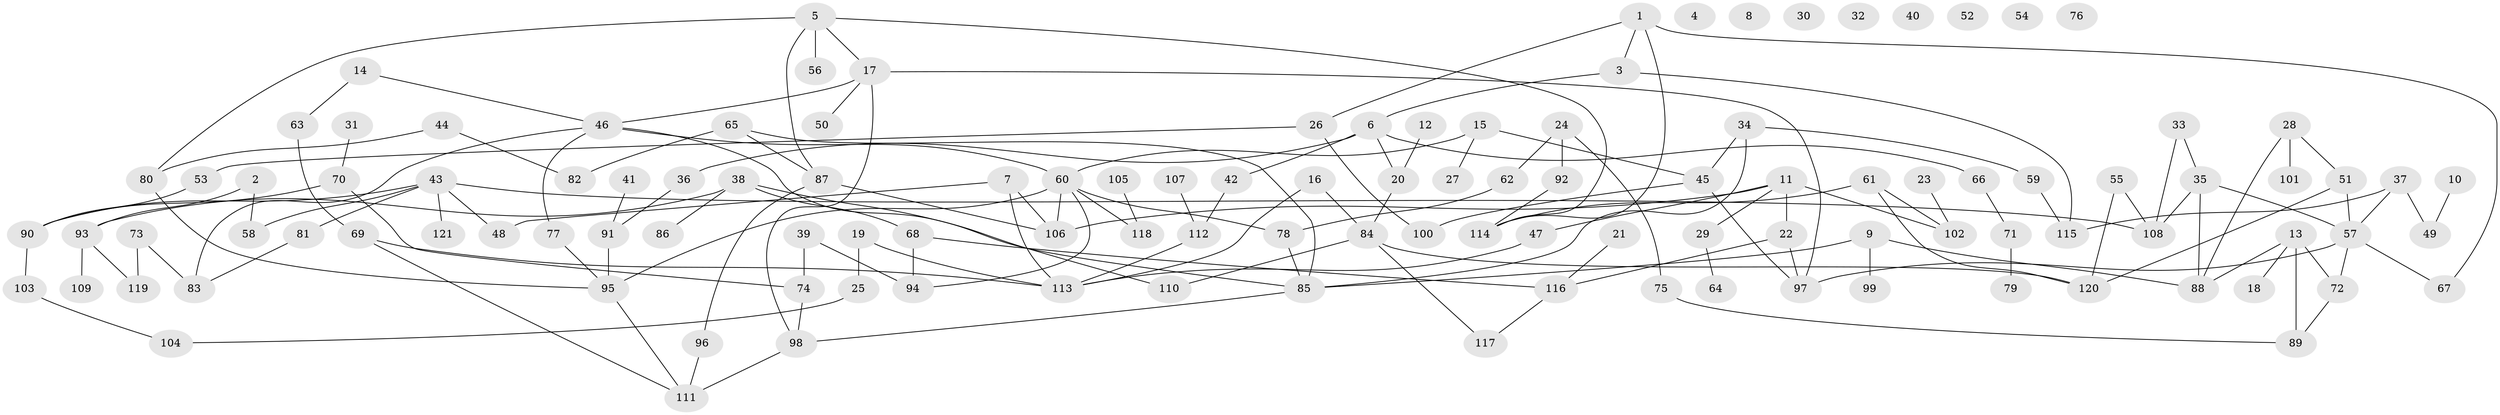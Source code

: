 // Generated by graph-tools (version 1.1) at 2025/49/03/09/25 03:49:07]
// undirected, 121 vertices, 156 edges
graph export_dot {
graph [start="1"]
  node [color=gray90,style=filled];
  1;
  2;
  3;
  4;
  5;
  6;
  7;
  8;
  9;
  10;
  11;
  12;
  13;
  14;
  15;
  16;
  17;
  18;
  19;
  20;
  21;
  22;
  23;
  24;
  25;
  26;
  27;
  28;
  29;
  30;
  31;
  32;
  33;
  34;
  35;
  36;
  37;
  38;
  39;
  40;
  41;
  42;
  43;
  44;
  45;
  46;
  47;
  48;
  49;
  50;
  51;
  52;
  53;
  54;
  55;
  56;
  57;
  58;
  59;
  60;
  61;
  62;
  63;
  64;
  65;
  66;
  67;
  68;
  69;
  70;
  71;
  72;
  73;
  74;
  75;
  76;
  77;
  78;
  79;
  80;
  81;
  82;
  83;
  84;
  85;
  86;
  87;
  88;
  89;
  90;
  91;
  92;
  93;
  94;
  95;
  96;
  97;
  98;
  99;
  100;
  101;
  102;
  103;
  104;
  105;
  106;
  107;
  108;
  109;
  110;
  111;
  112;
  113;
  114;
  115;
  116;
  117;
  118;
  119;
  120;
  121;
  1 -- 3;
  1 -- 26;
  1 -- 67;
  1 -- 114;
  2 -- 58;
  2 -- 93;
  3 -- 6;
  3 -- 115;
  5 -- 17;
  5 -- 56;
  5 -- 80;
  5 -- 87;
  5 -- 114;
  6 -- 20;
  6 -- 36;
  6 -- 42;
  6 -- 66;
  7 -- 48;
  7 -- 106;
  7 -- 113;
  9 -- 85;
  9 -- 88;
  9 -- 99;
  10 -- 49;
  11 -- 22;
  11 -- 29;
  11 -- 47;
  11 -- 102;
  11 -- 106;
  12 -- 20;
  13 -- 18;
  13 -- 72;
  13 -- 88;
  13 -- 89;
  14 -- 46;
  14 -- 63;
  15 -- 27;
  15 -- 45;
  15 -- 60;
  16 -- 84;
  16 -- 113;
  17 -- 46;
  17 -- 50;
  17 -- 97;
  17 -- 98;
  19 -- 25;
  19 -- 113;
  20 -- 84;
  21 -- 116;
  22 -- 97;
  22 -- 116;
  23 -- 102;
  24 -- 62;
  24 -- 75;
  24 -- 92;
  25 -- 104;
  26 -- 53;
  26 -- 100;
  28 -- 51;
  28 -- 88;
  28 -- 101;
  29 -- 64;
  31 -- 70;
  33 -- 35;
  33 -- 108;
  34 -- 45;
  34 -- 59;
  34 -- 85;
  35 -- 57;
  35 -- 88;
  35 -- 108;
  36 -- 91;
  37 -- 49;
  37 -- 57;
  37 -- 115;
  38 -- 68;
  38 -- 85;
  38 -- 86;
  38 -- 93;
  39 -- 74;
  39 -- 94;
  41 -- 91;
  42 -- 112;
  43 -- 48;
  43 -- 58;
  43 -- 81;
  43 -- 90;
  43 -- 108;
  43 -- 121;
  44 -- 80;
  44 -- 82;
  45 -- 97;
  45 -- 100;
  46 -- 60;
  46 -- 77;
  46 -- 83;
  46 -- 110;
  47 -- 113;
  51 -- 57;
  51 -- 120;
  53 -- 90;
  55 -- 108;
  55 -- 120;
  57 -- 67;
  57 -- 72;
  57 -- 97;
  59 -- 115;
  60 -- 78;
  60 -- 94;
  60 -- 95;
  60 -- 106;
  60 -- 118;
  61 -- 102;
  61 -- 114;
  61 -- 120;
  62 -- 78;
  63 -- 69;
  65 -- 82;
  65 -- 85;
  65 -- 87;
  66 -- 71;
  68 -- 94;
  68 -- 116;
  69 -- 111;
  69 -- 113;
  70 -- 74;
  70 -- 90;
  71 -- 79;
  72 -- 89;
  73 -- 83;
  73 -- 119;
  74 -- 98;
  75 -- 89;
  77 -- 95;
  78 -- 85;
  80 -- 95;
  81 -- 83;
  84 -- 110;
  84 -- 117;
  84 -- 120;
  85 -- 98;
  87 -- 96;
  87 -- 106;
  90 -- 103;
  91 -- 95;
  92 -- 114;
  93 -- 109;
  93 -- 119;
  95 -- 111;
  96 -- 111;
  98 -- 111;
  103 -- 104;
  105 -- 118;
  107 -- 112;
  112 -- 113;
  116 -- 117;
}
